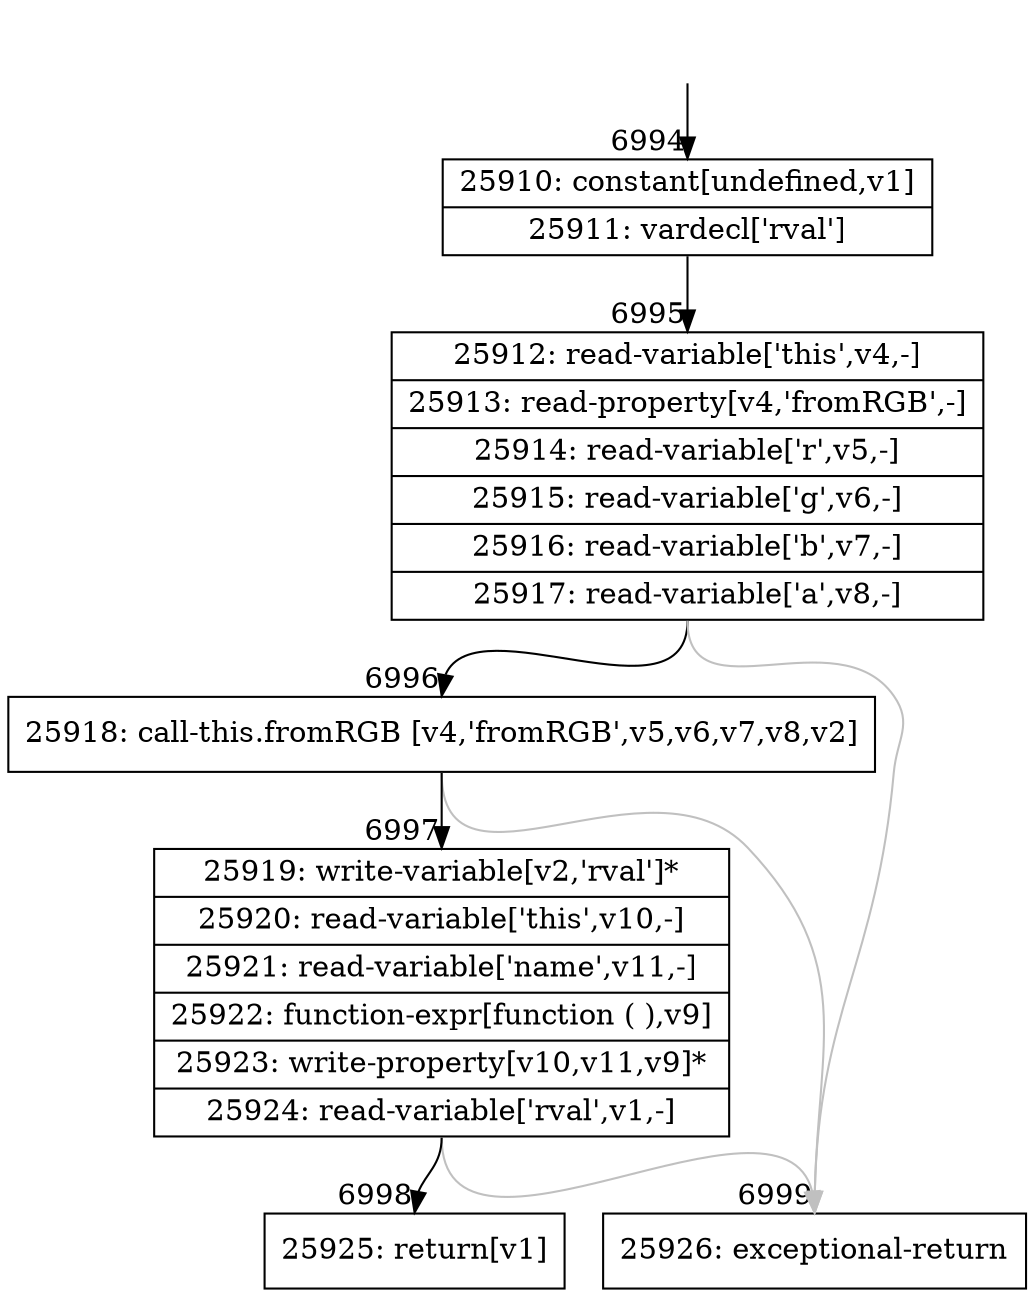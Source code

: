 digraph {
rankdir="TD"
BB_entry471[shape=none,label=""];
BB_entry471 -> BB6994 [tailport=s, headport=n, headlabel="    6994"]
BB6994 [shape=record label="{25910: constant[undefined,v1]|25911: vardecl['rval']}" ] 
BB6994 -> BB6995 [tailport=s, headport=n, headlabel="      6995"]
BB6995 [shape=record label="{25912: read-variable['this',v4,-]|25913: read-property[v4,'fromRGB',-]|25914: read-variable['r',v5,-]|25915: read-variable['g',v6,-]|25916: read-variable['b',v7,-]|25917: read-variable['a',v8,-]}" ] 
BB6995 -> BB6996 [tailport=s, headport=n, headlabel="      6996"]
BB6995 -> BB6999 [tailport=s, headport=n, color=gray, headlabel="      6999"]
BB6996 [shape=record label="{25918: call-this.fromRGB [v4,'fromRGB',v5,v6,v7,v8,v2]}" ] 
BB6996 -> BB6997 [tailport=s, headport=n, headlabel="      6997"]
BB6996 -> BB6999 [tailport=s, headport=n, color=gray]
BB6997 [shape=record label="{25919: write-variable[v2,'rval']*|25920: read-variable['this',v10,-]|25921: read-variable['name',v11,-]|25922: function-expr[function ( ),v9]|25923: write-property[v10,v11,v9]*|25924: read-variable['rval',v1,-]}" ] 
BB6997 -> BB6998 [tailport=s, headport=n, headlabel="      6998"]
BB6997 -> BB6999 [tailport=s, headport=n, color=gray]
BB6998 [shape=record label="{25925: return[v1]}" ] 
BB6999 [shape=record label="{25926: exceptional-return}" ] 
//#$~ 5049
}
